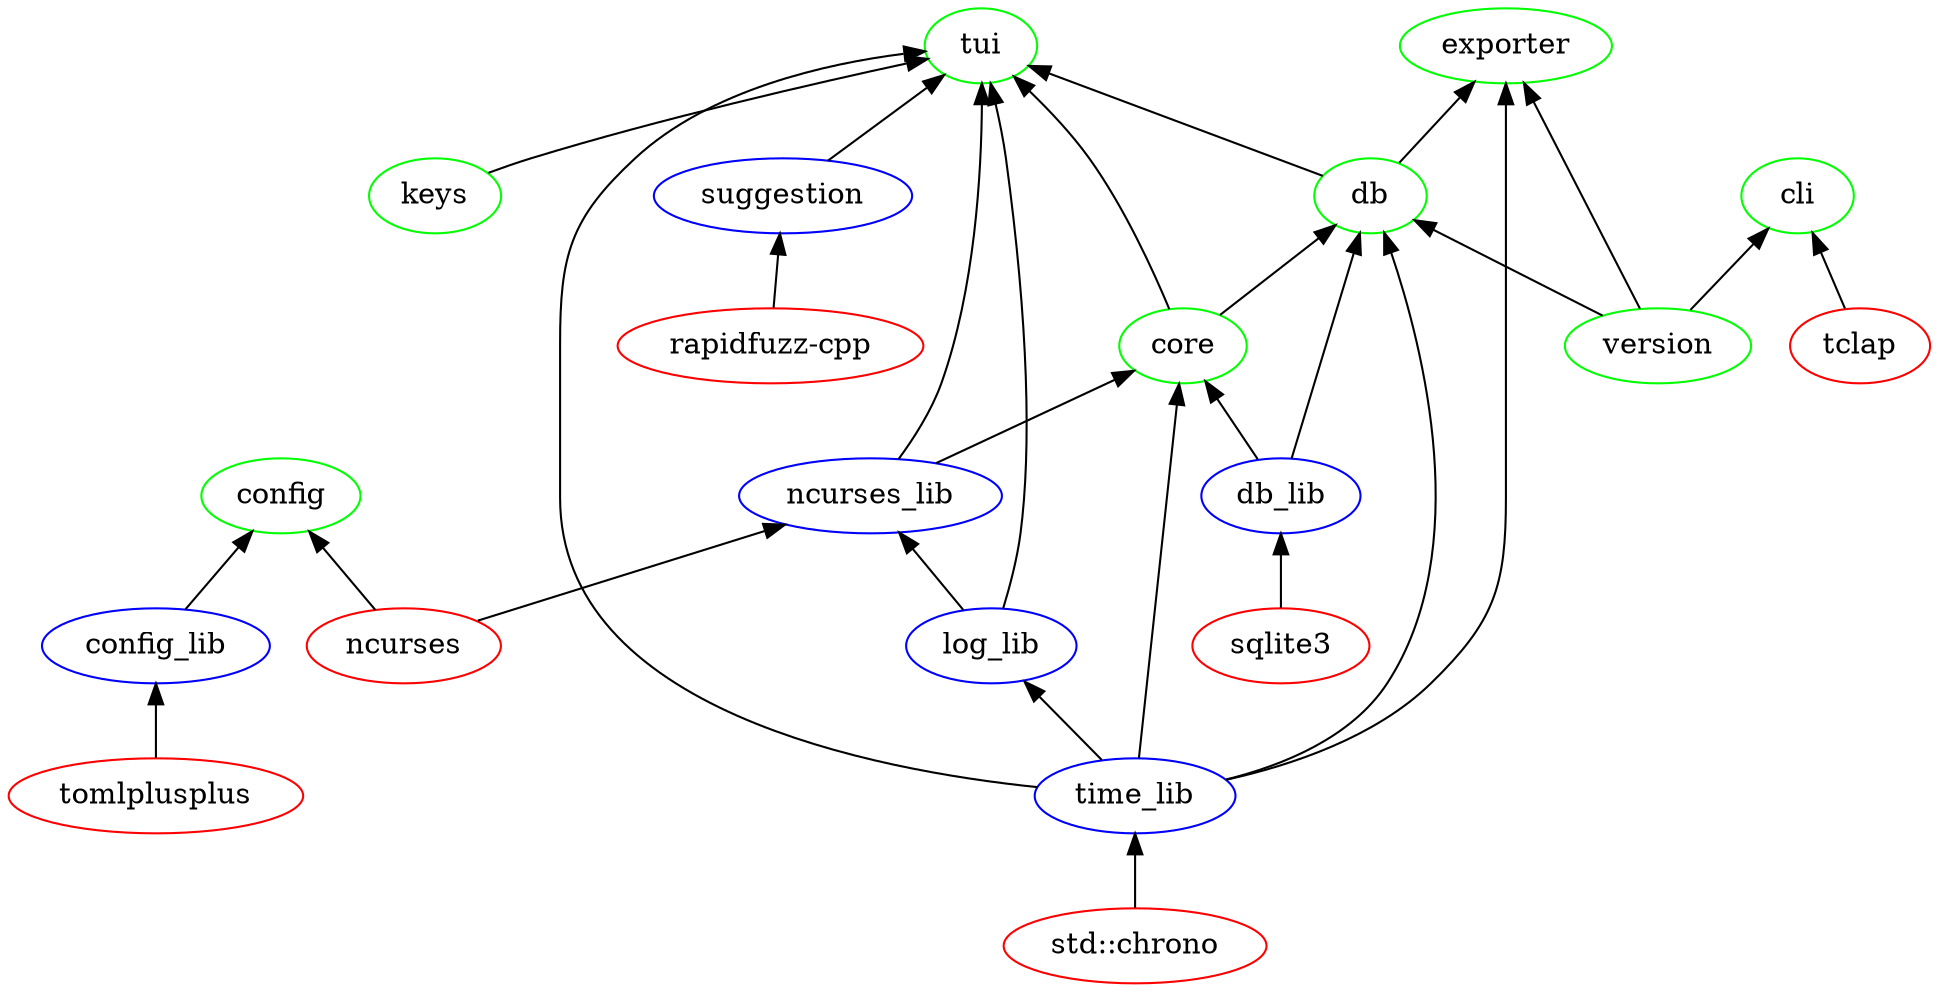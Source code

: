 digraph modules {
    rankdir="BT"
    ncurses [label="ncurses", color="red"]
    sqlite [label="sqlite3", color="red"]
    tomlplusplus [label="tomlplusplus", color="red"]
    rapidfuzz [label="rapidfuzz-cpp", color="red"]
    chrono [label="std::chrono", color="red"]
    tclap [label="tclap", color="red"]
    time_lib [label="time_lib", color="blue"]
    log_lib [label="log_lib", color="blue"]
    db_lib [label="db_lib", color="blue"]
    ncurses_lib [label="ncurses_lib", color="blue"]
    suggestion [label="suggestion", color="blue"]
    config_lib [label="config_lib", color="blue"]
    version [label="version", color="green"]
    keys [label="keys", color="green"]
    core [label="core", color="green"]
    db [label="db", color="green"]
    config [label="config", color="green"]
    exporter [label="exporter", color="green"]
    cli [label="cli", color="green"]
    tui [label="tui", color="green"]
    //main [label="main"]
  
    chrono -> time_lib
    time_lib -> log_lib
    sqlite -> db_lib
    {log_lib, ncurses} -> ncurses_lib
    rapidfuzz -> suggestion
    {time_lib, ncurses_lib, db_lib} -> core
    {version, db_lib, time_lib, core} -> db
    tomlplusplus -> config_lib
    {config_lib, ncurses} -> config
    {time_lib, db, version} -> exporter
    {version, tclap} -> cli
    {ncurses_lib, core, suggestion, time_lib, log_lib, keys, db} -> tui
    //{keys, cli, exporter, db, time_lib, log_lib, config, version, tui} -> main
}
